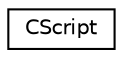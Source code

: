 digraph G
{
  edge [fontname="Helvetica",fontsize="10",labelfontname="Helvetica",labelfontsize="10"];
  node [fontname="Helvetica",fontsize="10",shape=record];
  rankdir="LR";
  Node1 [label="CScript",height=0.2,width=0.4,color="black", fillcolor="white", style="filled",URL="$class_c_script.html"];
}
